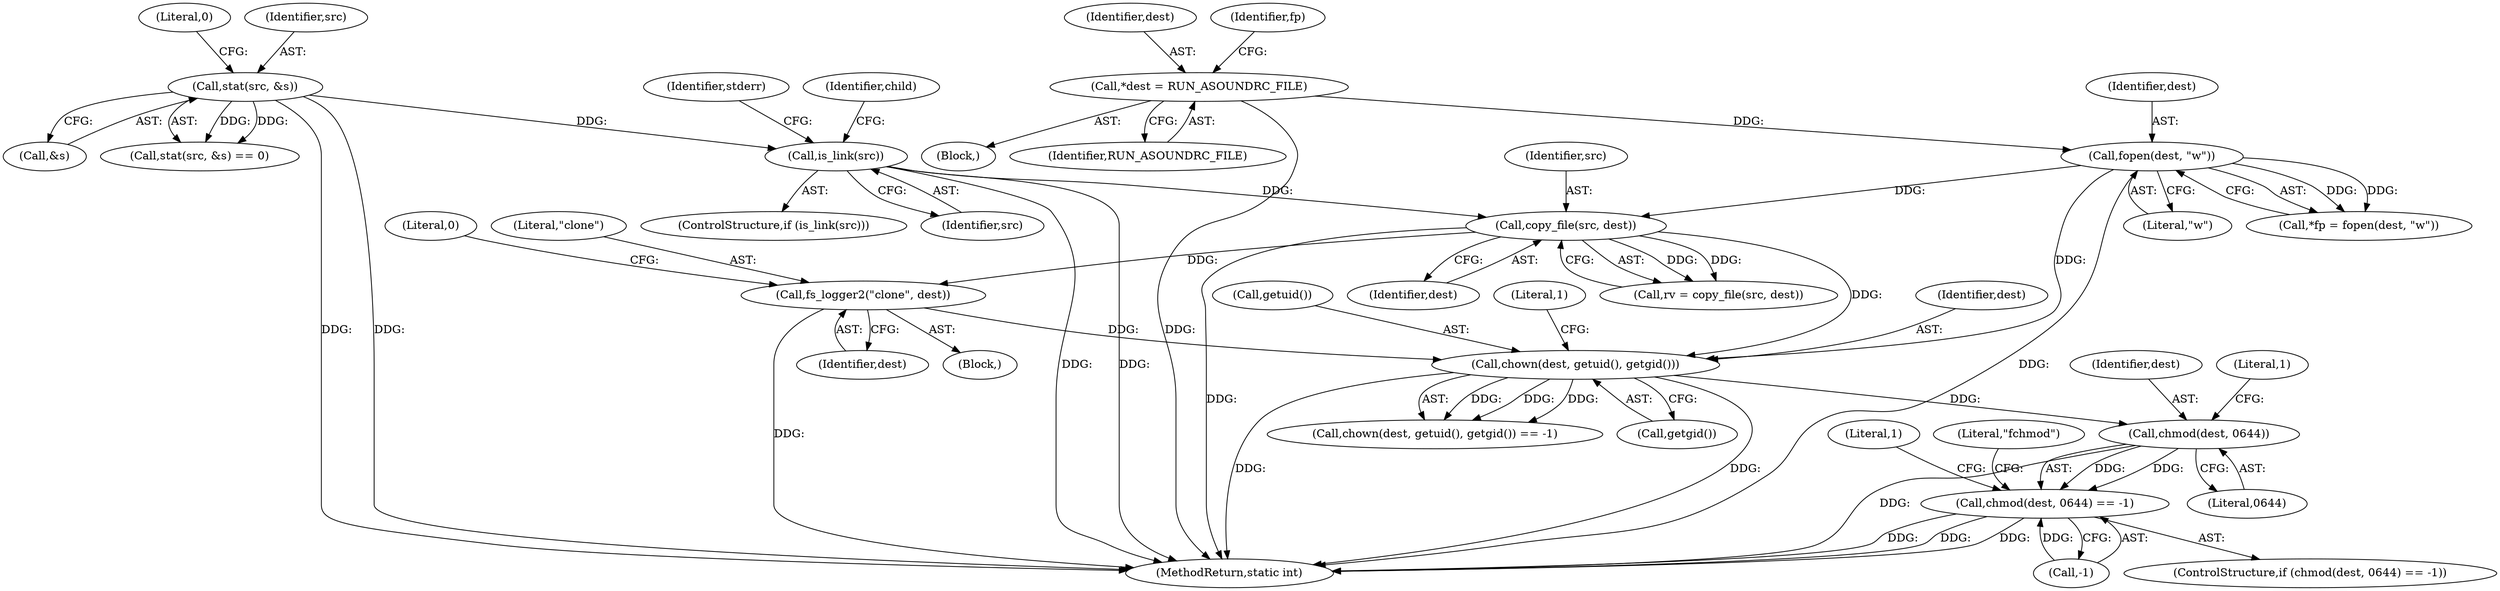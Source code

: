 digraph "0_firejail_903fd8a0789ca3cc3c21d84cd0282481515592ef_2@API" {
"1000211" [label="(Call,chmod(dest, 0644))"];
"1000201" [label="(Call,chown(dest, getuid(), getgid()))"];
"1000180" [label="(Call,copy_file(src, dest))"];
"1000152" [label="(Call,is_link(src))"];
"1000145" [label="(Call,stat(src, &s))"];
"1000113" [label="(Call,fopen(dest, \"w\"))"];
"1000107" [label="(Call,*dest = RUN_ASOUNDRC_FILE)"];
"1000190" [label="(Call,fs_logger2(\"clone\", dest))"];
"1000210" [label="(Call,chmod(dest, 0644) == -1)"];
"1000194" [label="(Literal,0)"];
"1000180" [label="(Call,copy_file(src, dest))"];
"1000162" [label="(Identifier,child)"];
"1000200" [label="(Call,chown(dest, getuid(), getgid()) == -1)"];
"1000153" [label="(Identifier,src)"];
"1000156" [label="(Identifier,stderr)"];
"1000103" [label="(Block,)"];
"1000115" [label="(Literal,\"w\")"];
"1000108" [label="(Identifier,dest)"];
"1000203" [label="(Call,getuid())"];
"1000113" [label="(Call,fopen(dest, \"w\"))"];
"1000151" [label="(ControlStructure,if (is_link(src)))"];
"1000206" [label="(Literal,1)"];
"1000192" [label="(Identifier,dest)"];
"1000219" [label="(Literal,1)"];
"1000147" [label="(Call,&s)"];
"1000111" [label="(Call,*fp = fopen(dest, \"w\"))"];
"1000209" [label="(ControlStructure,if (chmod(dest, 0644) == -1))"];
"1000112" [label="(Identifier,fp)"];
"1000222" [label="(MethodReturn,static int)"];
"1000107" [label="(Call,*dest = RUN_ASOUNDRC_FILE)"];
"1000202" [label="(Identifier,dest)"];
"1000211" [label="(Call,chmod(dest, 0644))"];
"1000145" [label="(Call,stat(src, &s))"];
"1000149" [label="(Literal,0)"];
"1000189" [label="(Block,)"];
"1000152" [label="(Call,is_link(src))"];
"1000201" [label="(Call,chown(dest, getuid(), getgid()))"];
"1000178" [label="(Call,rv = copy_file(src, dest))"];
"1000212" [label="(Identifier,dest)"];
"1000214" [label="(Call,-1)"];
"1000204" [label="(Call,getgid())"];
"1000217" [label="(Literal,\"fchmod\")"];
"1000191" [label="(Literal,\"clone\")"];
"1000114" [label="(Identifier,dest)"];
"1000146" [label="(Identifier,src)"];
"1000181" [label="(Identifier,src)"];
"1000213" [label="(Literal,0644)"];
"1000182" [label="(Identifier,dest)"];
"1000109" [label="(Identifier,RUN_ASOUNDRC_FILE)"];
"1000190" [label="(Call,fs_logger2(\"clone\", dest))"];
"1000210" [label="(Call,chmod(dest, 0644) == -1)"];
"1000215" [label="(Literal,1)"];
"1000144" [label="(Call,stat(src, &s) == 0)"];
"1000211" -> "1000210"  [label="AST: "];
"1000211" -> "1000213"  [label="CFG: "];
"1000212" -> "1000211"  [label="AST: "];
"1000213" -> "1000211"  [label="AST: "];
"1000215" -> "1000211"  [label="CFG: "];
"1000211" -> "1000222"  [label="DDG: "];
"1000211" -> "1000210"  [label="DDG: "];
"1000211" -> "1000210"  [label="DDG: "];
"1000201" -> "1000211"  [label="DDG: "];
"1000201" -> "1000200"  [label="AST: "];
"1000201" -> "1000204"  [label="CFG: "];
"1000202" -> "1000201"  [label="AST: "];
"1000203" -> "1000201"  [label="AST: "];
"1000204" -> "1000201"  [label="AST: "];
"1000206" -> "1000201"  [label="CFG: "];
"1000201" -> "1000222"  [label="DDG: "];
"1000201" -> "1000222"  [label="DDG: "];
"1000201" -> "1000200"  [label="DDG: "];
"1000201" -> "1000200"  [label="DDG: "];
"1000201" -> "1000200"  [label="DDG: "];
"1000180" -> "1000201"  [label="DDG: "];
"1000113" -> "1000201"  [label="DDG: "];
"1000190" -> "1000201"  [label="DDG: "];
"1000180" -> "1000178"  [label="AST: "];
"1000180" -> "1000182"  [label="CFG: "];
"1000181" -> "1000180"  [label="AST: "];
"1000182" -> "1000180"  [label="AST: "];
"1000178" -> "1000180"  [label="CFG: "];
"1000180" -> "1000222"  [label="DDG: "];
"1000180" -> "1000178"  [label="DDG: "];
"1000180" -> "1000178"  [label="DDG: "];
"1000152" -> "1000180"  [label="DDG: "];
"1000113" -> "1000180"  [label="DDG: "];
"1000180" -> "1000190"  [label="DDG: "];
"1000152" -> "1000151"  [label="AST: "];
"1000152" -> "1000153"  [label="CFG: "];
"1000153" -> "1000152"  [label="AST: "];
"1000156" -> "1000152"  [label="CFG: "];
"1000162" -> "1000152"  [label="CFG: "];
"1000152" -> "1000222"  [label="DDG: "];
"1000152" -> "1000222"  [label="DDG: "];
"1000145" -> "1000152"  [label="DDG: "];
"1000145" -> "1000144"  [label="AST: "];
"1000145" -> "1000147"  [label="CFG: "];
"1000146" -> "1000145"  [label="AST: "];
"1000147" -> "1000145"  [label="AST: "];
"1000149" -> "1000145"  [label="CFG: "];
"1000145" -> "1000222"  [label="DDG: "];
"1000145" -> "1000222"  [label="DDG: "];
"1000145" -> "1000144"  [label="DDG: "];
"1000145" -> "1000144"  [label="DDG: "];
"1000113" -> "1000111"  [label="AST: "];
"1000113" -> "1000115"  [label="CFG: "];
"1000114" -> "1000113"  [label="AST: "];
"1000115" -> "1000113"  [label="AST: "];
"1000111" -> "1000113"  [label="CFG: "];
"1000113" -> "1000222"  [label="DDG: "];
"1000113" -> "1000111"  [label="DDG: "];
"1000113" -> "1000111"  [label="DDG: "];
"1000107" -> "1000113"  [label="DDG: "];
"1000107" -> "1000103"  [label="AST: "];
"1000107" -> "1000109"  [label="CFG: "];
"1000108" -> "1000107"  [label="AST: "];
"1000109" -> "1000107"  [label="AST: "];
"1000112" -> "1000107"  [label="CFG: "];
"1000107" -> "1000222"  [label="DDG: "];
"1000190" -> "1000189"  [label="AST: "];
"1000190" -> "1000192"  [label="CFG: "];
"1000191" -> "1000190"  [label="AST: "];
"1000192" -> "1000190"  [label="AST: "];
"1000194" -> "1000190"  [label="CFG: "];
"1000190" -> "1000222"  [label="DDG: "];
"1000210" -> "1000209"  [label="AST: "];
"1000210" -> "1000214"  [label="CFG: "];
"1000214" -> "1000210"  [label="AST: "];
"1000217" -> "1000210"  [label="CFG: "];
"1000219" -> "1000210"  [label="CFG: "];
"1000210" -> "1000222"  [label="DDG: "];
"1000210" -> "1000222"  [label="DDG: "];
"1000210" -> "1000222"  [label="DDG: "];
"1000214" -> "1000210"  [label="DDG: "];
}
